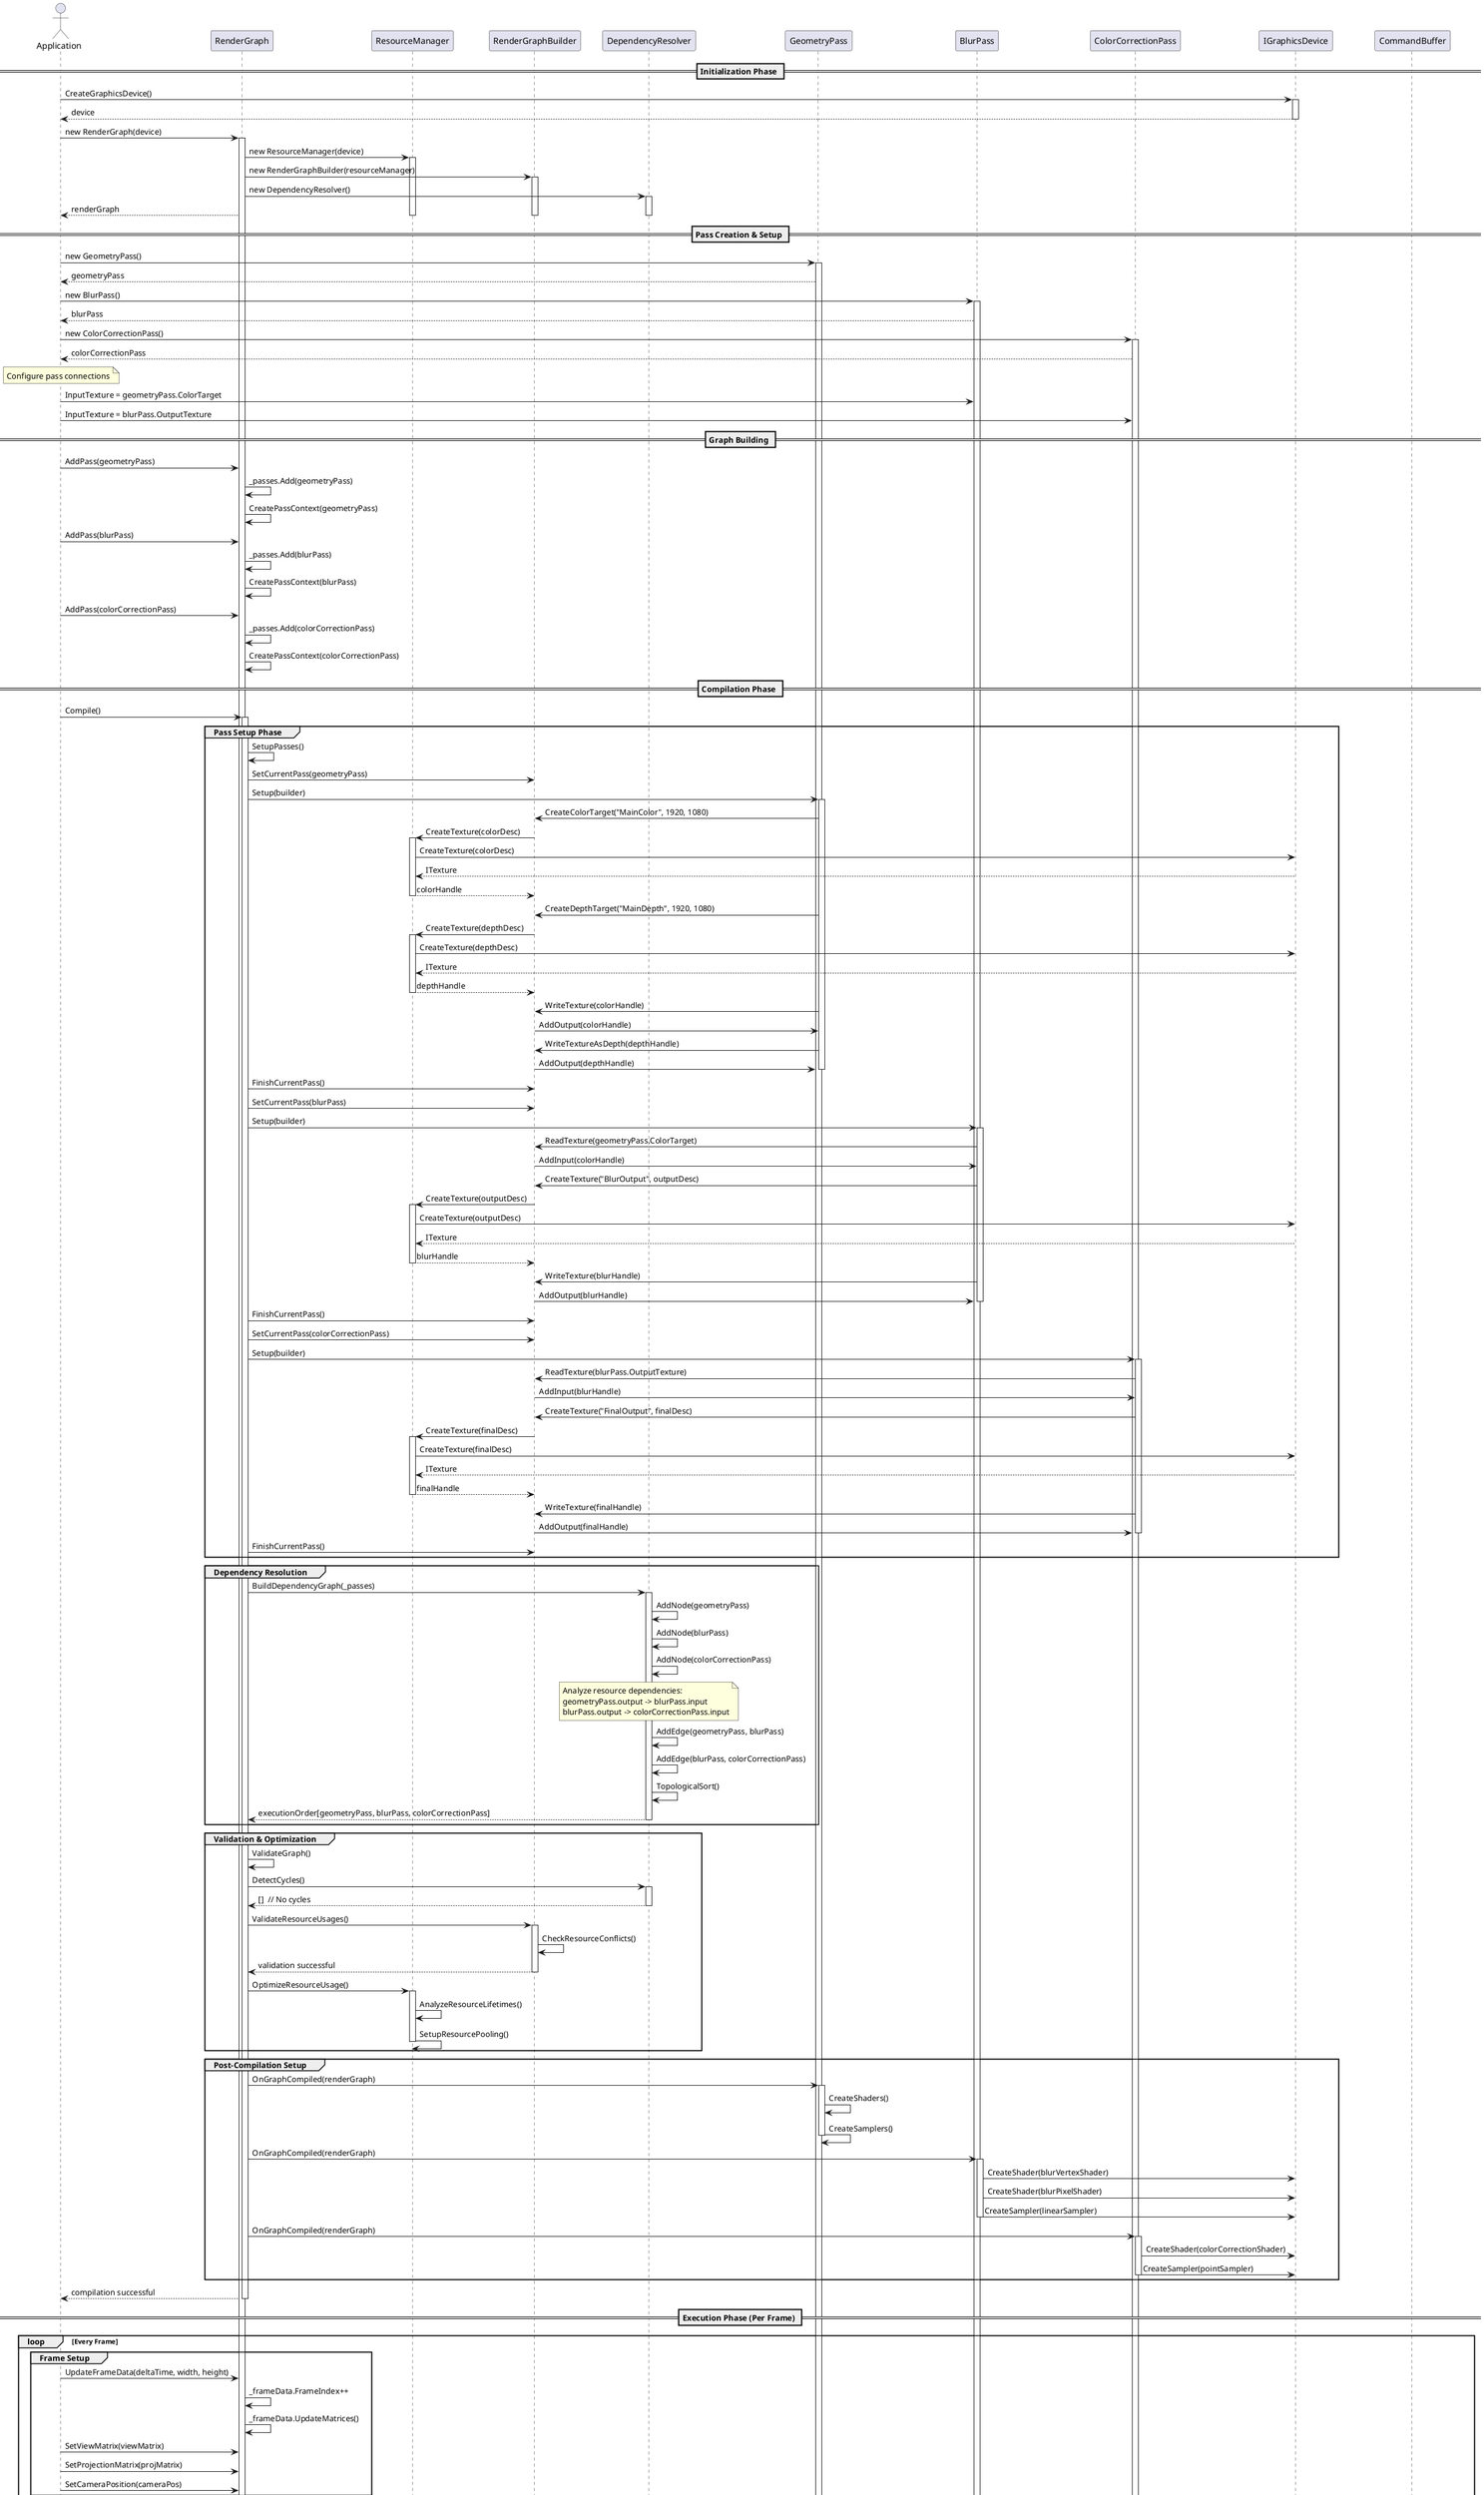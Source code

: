 @startuml RenderGraphSequence

actor "Application" as App
participant "RenderGraph" as RG
participant "ResourceManager" as RM
participant "RenderGraphBuilder" as RGB
participant "DependencyResolver" as DR
participant "GeometryPass" as GP
participant "BlurPass" as BP
participant "ColorCorrectionPass" as CP
participant "IGraphicsDevice" as Device
participant "CommandBuffer" as CB

== Initialization Phase ==

App -> Device : CreateGraphicsDevice()
activate Device
Device --> App : device
deactivate Device

App -> RG : new RenderGraph(device)
activate RG
RG -> RM : new ResourceManager(device)
activate RM
RG -> RGB : new RenderGraphBuilder(resourceManager)
activate RGB
RG -> DR : new DependencyResolver()
activate DR
RG --> App : renderGraph
deactivate DR
deactivate RGB
deactivate RM

== Pass Creation & Setup ==

App -> GP : new GeometryPass()
activate GP
GP --> App : geometryPass

App -> BP : new BlurPass()
activate BP
BP --> App : blurPass

App -> CP : new ColorCorrectionPass()
activate CP
CP --> App : colorCorrectionPass

note over App : Configure pass connections
App -> BP : InputTexture = geometryPass.ColorTarget
App -> CP : InputTexture = blurPass.OutputTexture

== Graph Building ==

App -> RG : AddPass(geometryPass)
RG -> RG : _passes.Add(geometryPass)
RG -> RG : CreatePassContext(geometryPass)

App -> RG : AddPass(blurPass)
RG -> RG : _passes.Add(blurPass)
RG -> RG : CreatePassContext(blurPass)

App -> RG : AddPass(colorCorrectionPass)
RG -> RG : _passes.Add(colorCorrectionPass)
RG -> RG : CreatePassContext(colorCorrectionPass)

== Compilation Phase ==

App -> RG : Compile()
activate RG

group Pass Setup Phase
    RG -> RG : SetupPasses()
    
    RG -> RGB : SetCurrentPass(geometryPass)
    RG -> GP : Setup(builder)
    activate GP
    
    GP -> RGB : CreateColorTarget("MainColor", 1920, 1080)
    RGB -> RM : CreateTexture(colorDesc)
    activate RM
    RM -> Device : CreateTexture(colorDesc)
    Device --> RM : ITexture
    RM --> RGB : colorHandle
    deactivate RM
    
    GP -> RGB : CreateDepthTarget("MainDepth", 1920, 1080)
    RGB -> RM : CreateTexture(depthDesc)
    activate RM
    RM -> Device : CreateTexture(depthDesc)
    Device --> RM : ITexture
    RM --> RGB : depthHandle
    deactivate RM
    
    GP -> RGB : WriteTexture(colorHandle)
    RGB -> GP : AddOutput(colorHandle)
    
    GP -> RGB : WriteTextureAsDepth(depthHandle)
    RGB -> GP : AddOutput(depthHandle)
    deactivate GP
    
    RG -> RGB : FinishCurrentPass()
    
    RG -> RGB : SetCurrentPass(blurPass)
    RG -> BP : Setup(builder)
    activate BP
    
    BP -> RGB : ReadTexture(geometryPass.ColorTarget)
    RGB -> BP : AddInput(colorHandle)
    
    BP -> RGB : CreateTexture("BlurOutput", outputDesc)
    RGB -> RM : CreateTexture(outputDesc)
    activate RM
    RM -> Device : CreateTexture(outputDesc)
    Device --> RM : ITexture
    RM --> RGB : blurHandle
    deactivate RM
    
    BP -> RGB : WriteTexture(blurHandle)
    RGB -> BP : AddOutput(blurHandle)
    deactivate BP
    
    RG -> RGB : FinishCurrentPass()
    
    RG -> RGB : SetCurrentPass(colorCorrectionPass)
    RG -> CP : Setup(builder)
    activate CP
    
    CP -> RGB : ReadTexture(blurPass.OutputTexture)
    RGB -> CP : AddInput(blurHandle)
    
    CP -> RGB : CreateTexture("FinalOutput", finalDesc)
    RGB -> RM : CreateTexture(finalDesc)
    activate RM
    RM -> Device : CreateTexture(finalDesc)
    Device --> RM : ITexture
    RM --> RGB : finalHandle
    deactivate RM
    
    CP -> RGB : WriteTexture(finalHandle)
    RGB -> CP : AddOutput(finalHandle)
    deactivate CP
    
    RG -> RGB : FinishCurrentPass()
end

group Dependency Resolution
    RG -> DR : BuildDependencyGraph(_passes)
    activate DR
    
    DR -> DR : AddNode(geometryPass)
    DR -> DR : AddNode(blurPass)
    DR -> DR : AddNode(colorCorrectionPass)
    
    note over DR : Analyze resource dependencies:\ngeometryPass.output -> blurPass.input\nblurPass.output -> colorCorrectionPass.input
    
    DR -> DR : AddEdge(geometryPass, blurPass)
    DR -> DR : AddEdge(blurPass, colorCorrectionPass)
    
    DR -> DR : TopologicalSort()
    DR --> RG : executionOrder[geometryPass, blurPass, colorCorrectionPass]
    deactivate DR
end

group Validation & Optimization
    RG -> RG : ValidateGraph()
    RG -> DR : DetectCycles()
    activate DR
    DR --> RG : []  // No cycles
    deactivate DR
    
    RG -> RGB : ValidateResourceUsages()
    activate RGB
    RGB -> RGB : CheckResourceConflicts()
    RGB --> RG : validation successful
    deactivate RGB
    
    RG -> RM : OptimizeResourceUsage()
    activate RM
    RM -> RM : AnalyzeResourceLifetimes()
    RM -> RM : SetupResourcePooling()
    deactivate RM
end

group Post-Compilation Setup
    RG -> GP : OnGraphCompiled(renderGraph)
    activate GP
    GP -> GP : CreateShaders()
    GP -> GP : CreateSamplers()
    deactivate GP
    
    RG -> BP : OnGraphCompiled(renderGraph)
    activate BP
    BP -> Device : CreateShader(blurVertexShader)
    BP -> Device : CreateShader(blurPixelShader)
    BP -> Device : CreateSampler(linearSampler)
    deactivate BP
    
    RG -> CP : OnGraphCompiled(renderGraph)
    activate CP
    CP -> Device : CreateShader(colorCorrectionShader)
    CP -> Device : CreateSampler(pointSampler)
    deactivate CP
end

RG --> App : compilation successful
deactivate RG

== Execution Phase (Per Frame) ==

loop Every Frame
    
    group Frame Setup
        App -> RG : UpdateFrameData(deltaTime, width, height)
        RG -> RG : _frameData.FrameIndex++
        RG -> RG : _frameData.UpdateMatrices()
        
        App -> RG : SetViewMatrix(viewMatrix)
        App -> RG : SetProjectionMatrix(projMatrix)
        App -> RG : SetCameraPosition(cameraPos)
    end
    
    group Execution
        App -> Device : CreateCommandBuffer()
        Device --> App : commandBuffer
        activate CB
        
        App -> RG : Execute(commandBuffer)
        activate RG
        
        RG -> CB : Begin()
        
        group Frame Begin Callbacks
            RG -> GP : OnFrameBegin(frameData)
            activate GP
            GP -> GP : Statistics.StartFrame()
            deactivate GP
            
            RG -> BP : OnFrameBegin(frameData)
            activate BP
            BP -> BP : Statistics.StartFrame()
            deactivate BP
            
            RG -> CP : OnFrameBegin(frameData)
            activate CP
            CP -> CP : Statistics.StartFrame()
            deactivate CP
        end
        
        group Execute Geometry Pass
            RG -> GP : CanExecute()
            GP --> RG : true
            
            RG -> GP : Execute(passContext)
            activate GP
            
            GP -> GP : Statistics.StartExecution()
            
            GP -> RM : GetTexture(colorHandle)
            activate RM
            RM --> GP : colorTexture
            deactivate RM
            
            GP -> RM : GetTexture(depthHandle)
            activate RM
            RM --> GP : depthTexture
            deactivate RM
            
            GP -> CB : SetRenderTarget(colorTexture, depthTexture)
            GP -> CB : SetViewport(fullscreen)
            GP -> CB : ClearRenderTarget(colorTexture, clearColor)
            GP -> CB : ClearDepthStencil(depthTexture, 1.0f, 0)
            
            loop For each renderable object
                GP -> CB : SetVertexBuffer(vertexBuffer)
                GP -> CB : SetIndexBuffer(indexBuffer)
                GP -> CB : SetShaderResource(texture)
                GP -> CB : DrawIndexed(indexCount, instanceCount)
            end
            
            GP -> GP : Statistics.EndExecution()
            GP -> GP : Statistics.MarkExecutedThisFrame()
            deactivate GP
        end
        
        group Execute Blur Pass
            RG -> BP : CanExecute()
            BP --> RG : true
            
            RG -> BP : Execute(passContext)
            activate BP
            
            BP -> BP : Statistics.StartExecution()
            
            BP -> RM : GetTexture(colorHandle)  // Input from geometry
            activate RM
            RM --> BP : inputTexture
            deactivate RM
            
            BP -> RM : GetTexture(blurHandle)   // Output
            activate RM
            RM --> BP : outputTexture
            deactivate RM
            
            BP -> CB : SetRenderTarget(outputTexture)
            BP -> CB : SetViewport(fullscreen)
            BP -> CB : SetShaderResource(inputTexture)
            BP -> CB : SetSampler(linearSampler)
            BP -> CB : DrawFullscreenQuad()
            
            BP -> BP : Statistics.EndExecution()
            BP -> BP : Statistics.MarkExecutedThisFrame()
            deactivate BP
        end
        
        group Execute Color Correction Pass
            RG -> CP : CanExecute()
            CP --> RG : true
            
            RG -> CP : Execute(passContext)
            activate CP
            
            CP -> CP : Statistics.StartExecution()
            
            CP -> RM : GetTexture(blurHandle)   // Input from blur
            activate RM
            RM --> CP : inputTexture
            deactivate RM
            
            CP -> RM : GetTexture(finalHandle)  // Final output
            activate RM
            RM --> CP : outputTexture
            deactivate RM
            
            CP -> CB : SetRenderTarget(outputTexture)
            CP -> CB : SetViewport(fullscreen)
            CP -> CB : SetShaderResource(inputTexture)
            CP -> CB : SetSampler(pointSampler)
            CP -> CB : DrawFullscreenQuad()
            
            CP -> CP : Statistics.EndExecution()
            CP -> CP : Statistics.MarkExecutedThisFrame()
            deactivate CP
        end
        
        RG -> CB : End()
        deactivate RG
        
        App -> Device : ExecuteCommandBuffer(commandBuffer)
        Device -> Device : Submit to GPU
        Device -> Device : Present frame
        
        App -> CB : Dispose()
        deactivate CB
        
        group Frame End Callbacks
            App -> GP : OnFrameEnd(frameData)
            activate GP
            GP -> GP : Statistics.EndFrame()
            deactivate GP
            
            App -> BP : OnFrameEnd(frameData)
            activate BP
            BP -> BP : Statistics.EndFrame()
            deactivate BP
            
            App -> CP : OnFrameEnd(frameData)
            activate CP
            CP -> CP : Statistics.EndFrame()
            deactivate CP
        end
    end    
end

== Cleanup Phase ==

App -> RG : Dispose()
activate RG

RG -> GP : Dispose()
activate GP
GP -> GP : DisposeShaders()
GP -> GP : DisposeSamplers()
deactivate GP

RG -> BP : Dispose()
activate BP
BP -> BP : DisposeShaders()
BP -> BP : DisposeSamplers()
deactivate BP

RG -> CP : Dispose()
activate CP
CP -> CP : DisposeShaders()
CP -> CP : DisposeSamplers()
deactivate CP

RG -> RM : Dispose()
activate RM
RM -> RM : DisposeAllResources()
RM -> RM : ClearPools()
deactivate RM

deactivate RG

App -> Device : Dispose()
activate Device
Device -> Device : ReleaseDeviceResources()
deactivate Device

@enduml